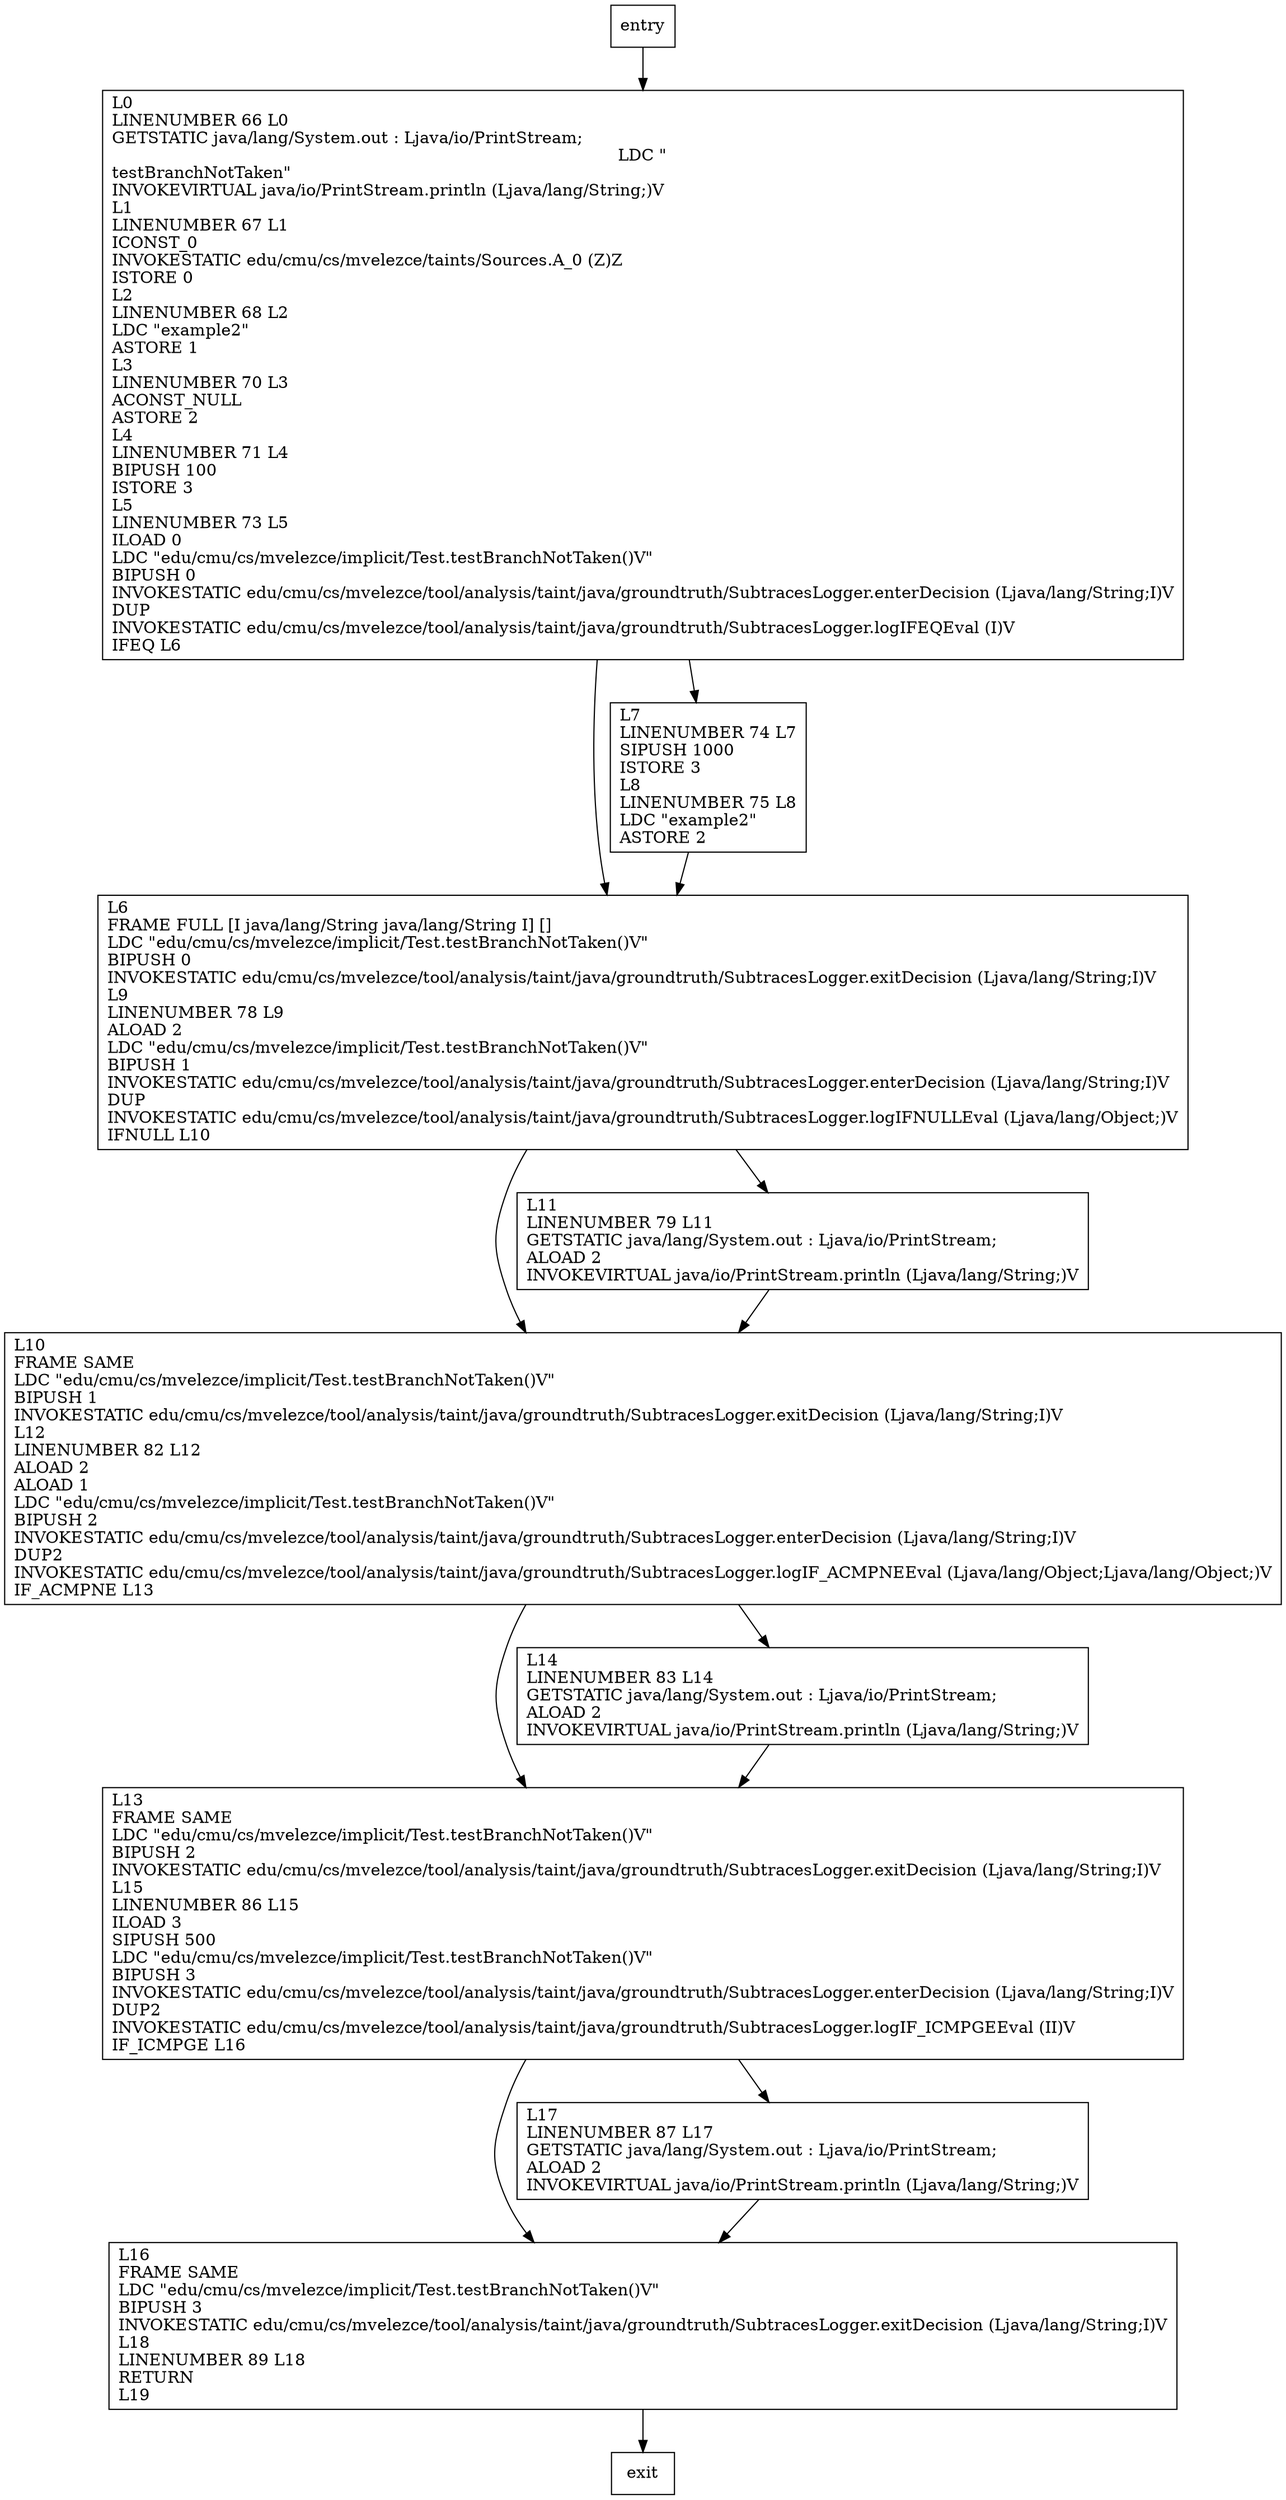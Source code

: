 digraph testBranchNotTaken {
node [shape=record];
931987151 [label="L6\lFRAME FULL [I java/lang/String java/lang/String I] []\lLDC \"edu/cmu/cs/mvelezce/implicit/Test.testBranchNotTaken()V\"\lBIPUSH 0\lINVOKESTATIC edu/cmu/cs/mvelezce/tool/analysis/taint/java/groundtruth/SubtracesLogger.exitDecision (Ljava/lang/String;I)V\lL9\lLINENUMBER 78 L9\lALOAD 2\lLDC \"edu/cmu/cs/mvelezce/implicit/Test.testBranchNotTaken()V\"\lBIPUSH 1\lINVOKESTATIC edu/cmu/cs/mvelezce/tool/analysis/taint/java/groundtruth/SubtracesLogger.enterDecision (Ljava/lang/String;I)V\lDUP\lINVOKESTATIC edu/cmu/cs/mvelezce/tool/analysis/taint/java/groundtruth/SubtracesLogger.logIFNULLEval (Ljava/lang/Object;)V\lIFNULL L10\l"];
1135555866 [label="L13\lFRAME SAME\lLDC \"edu/cmu/cs/mvelezce/implicit/Test.testBranchNotTaken()V\"\lBIPUSH 2\lINVOKESTATIC edu/cmu/cs/mvelezce/tool/analysis/taint/java/groundtruth/SubtracesLogger.exitDecision (Ljava/lang/String;I)V\lL15\lLINENUMBER 86 L15\lILOAD 3\lSIPUSH 500\lLDC \"edu/cmu/cs/mvelezce/implicit/Test.testBranchNotTaken()V\"\lBIPUSH 3\lINVOKESTATIC edu/cmu/cs/mvelezce/tool/analysis/taint/java/groundtruth/SubtracesLogger.enterDecision (Ljava/lang/String;I)V\lDUP2\lINVOKESTATIC edu/cmu/cs/mvelezce/tool/analysis/taint/java/groundtruth/SubtracesLogger.logIF_ICMPGEEval (II)V\lIF_ICMPGE L16\l"];
319144230 [label="L14\lLINENUMBER 83 L14\lGETSTATIC java/lang/System.out : Ljava/io/PrintStream;\lALOAD 2\lINVOKEVIRTUAL java/io/PrintStream.println (Ljava/lang/String;)V\l"];
526981115 [label="L0\lLINENUMBER 66 L0\lGETSTATIC java/lang/System.out : Ljava/io/PrintStream;\lLDC \"\ntestBranchNotTaken\"\lINVOKEVIRTUAL java/io/PrintStream.println (Ljava/lang/String;)V\lL1\lLINENUMBER 67 L1\lICONST_0\lINVOKESTATIC edu/cmu/cs/mvelezce/taints/Sources.A_0 (Z)Z\lISTORE 0\lL2\lLINENUMBER 68 L2\lLDC \"example2\"\lASTORE 1\lL3\lLINENUMBER 70 L3\lACONST_NULL\lASTORE 2\lL4\lLINENUMBER 71 L4\lBIPUSH 100\lISTORE 3\lL5\lLINENUMBER 73 L5\lILOAD 0\lLDC \"edu/cmu/cs/mvelezce/implicit/Test.testBranchNotTaken()V\"\lBIPUSH 0\lINVOKESTATIC edu/cmu/cs/mvelezce/tool/analysis/taint/java/groundtruth/SubtracesLogger.enterDecision (Ljava/lang/String;I)V\lDUP\lINVOKESTATIC edu/cmu/cs/mvelezce/tool/analysis/taint/java/groundtruth/SubtracesLogger.logIFEQEval (I)V\lIFEQ L6\l"];
1105958076 [label="L7\lLINENUMBER 74 L7\lSIPUSH 1000\lISTORE 3\lL8\lLINENUMBER 75 L8\lLDC \"example2\"\lASTORE 2\l"];
1276894402 [label="L16\lFRAME SAME\lLDC \"edu/cmu/cs/mvelezce/implicit/Test.testBranchNotTaken()V\"\lBIPUSH 3\lINVOKESTATIC edu/cmu/cs/mvelezce/tool/analysis/taint/java/groundtruth/SubtracesLogger.exitDecision (Ljava/lang/String;I)V\lL18\lLINENUMBER 89 L18\lRETURN\lL19\l"];
159190022 [label="L10\lFRAME SAME\lLDC \"edu/cmu/cs/mvelezce/implicit/Test.testBranchNotTaken()V\"\lBIPUSH 1\lINVOKESTATIC edu/cmu/cs/mvelezce/tool/analysis/taint/java/groundtruth/SubtracesLogger.exitDecision (Ljava/lang/String;I)V\lL12\lLINENUMBER 82 L12\lALOAD 2\lALOAD 1\lLDC \"edu/cmu/cs/mvelezce/implicit/Test.testBranchNotTaken()V\"\lBIPUSH 2\lINVOKESTATIC edu/cmu/cs/mvelezce/tool/analysis/taint/java/groundtruth/SubtracesLogger.enterDecision (Ljava/lang/String;I)V\lDUP2\lINVOKESTATIC edu/cmu/cs/mvelezce/tool/analysis/taint/java/groundtruth/SubtracesLogger.logIF_ACMPNEEval (Ljava/lang/Object;Ljava/lang/Object;)V\lIF_ACMPNE L13\l"];
1585189917 [label="L11\lLINENUMBER 79 L11\lGETSTATIC java/lang/System.out : Ljava/io/PrintStream;\lALOAD 2\lINVOKEVIRTUAL java/io/PrintStream.println (Ljava/lang/String;)V\l"];
1928983164 [label="L17\lLINENUMBER 87 L17\lGETSTATIC java/lang/System.out : Ljava/io/PrintStream;\lALOAD 2\lINVOKEVIRTUAL java/io/PrintStream.println (Ljava/lang/String;)V\l"];
entry;
exit;
entry -> 526981115;
931987151 -> 159190022;
931987151 -> 1585189917;
1135555866 -> 1276894402;
1135555866 -> 1928983164;
319144230 -> 1135555866;
526981115 -> 931987151;
526981115 -> 1105958076;
1105958076 -> 931987151;
1276894402 -> exit;
159190022 -> 1135555866;
159190022 -> 319144230;
1585189917 -> 159190022;
1928983164 -> 1276894402;
}
